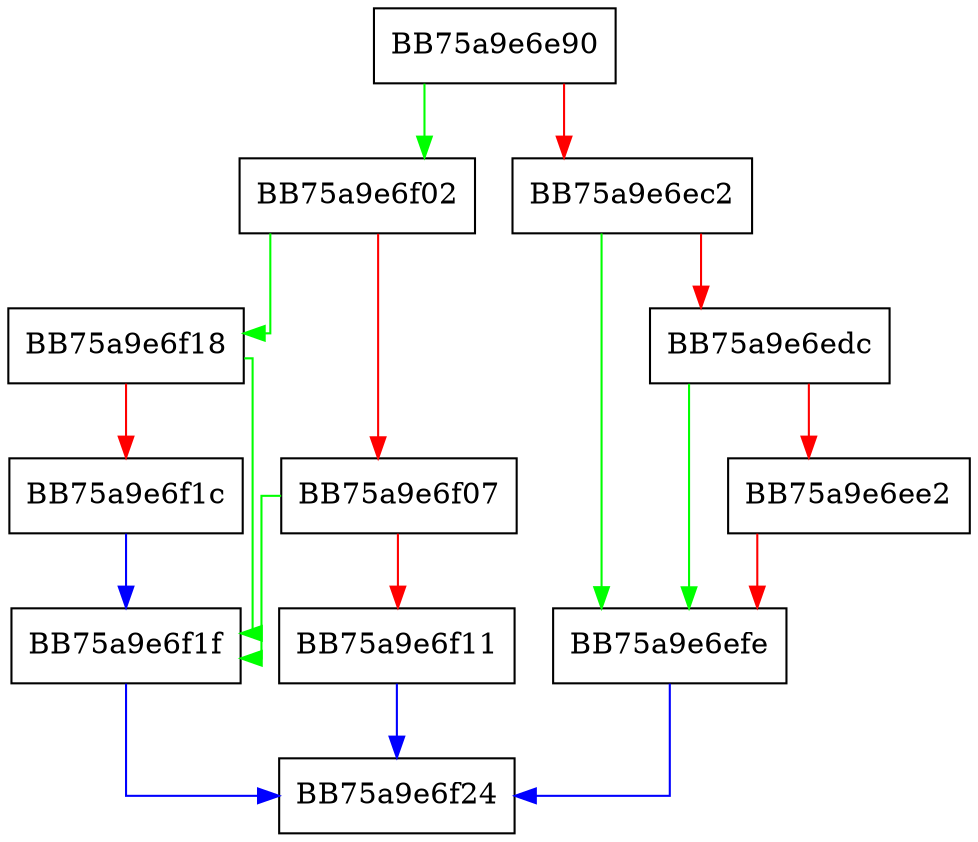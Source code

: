 digraph HrExpandEnvironmentStringsA {
  node [shape="box"];
  graph [splines=ortho];
  BB75a9e6e90 -> BB75a9e6f02 [color="green"];
  BB75a9e6e90 -> BB75a9e6ec2 [color="red"];
  BB75a9e6ec2 -> BB75a9e6efe [color="green"];
  BB75a9e6ec2 -> BB75a9e6edc [color="red"];
  BB75a9e6edc -> BB75a9e6efe [color="green"];
  BB75a9e6edc -> BB75a9e6ee2 [color="red"];
  BB75a9e6ee2 -> BB75a9e6efe [color="red"];
  BB75a9e6efe -> BB75a9e6f24 [color="blue"];
  BB75a9e6f02 -> BB75a9e6f18 [color="green"];
  BB75a9e6f02 -> BB75a9e6f07 [color="red"];
  BB75a9e6f07 -> BB75a9e6f1f [color="green"];
  BB75a9e6f07 -> BB75a9e6f11 [color="red"];
  BB75a9e6f11 -> BB75a9e6f24 [color="blue"];
  BB75a9e6f18 -> BB75a9e6f1f [color="green"];
  BB75a9e6f18 -> BB75a9e6f1c [color="red"];
  BB75a9e6f1c -> BB75a9e6f1f [color="blue"];
  BB75a9e6f1f -> BB75a9e6f24 [color="blue"];
}